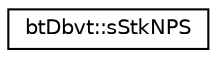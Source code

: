 digraph "Graphical Class Hierarchy"
{
  edge [fontname="Helvetica",fontsize="10",labelfontname="Helvetica",labelfontsize="10"];
  node [fontname="Helvetica",fontsize="10",shape=record];
  rankdir="LR";
  Node1 [label="btDbvt::sStkNPS",height=0.2,width=0.4,color="black", fillcolor="white", style="filled",URL="$structbt_dbvt_1_1s_stk_n_p_s.html"];
}
